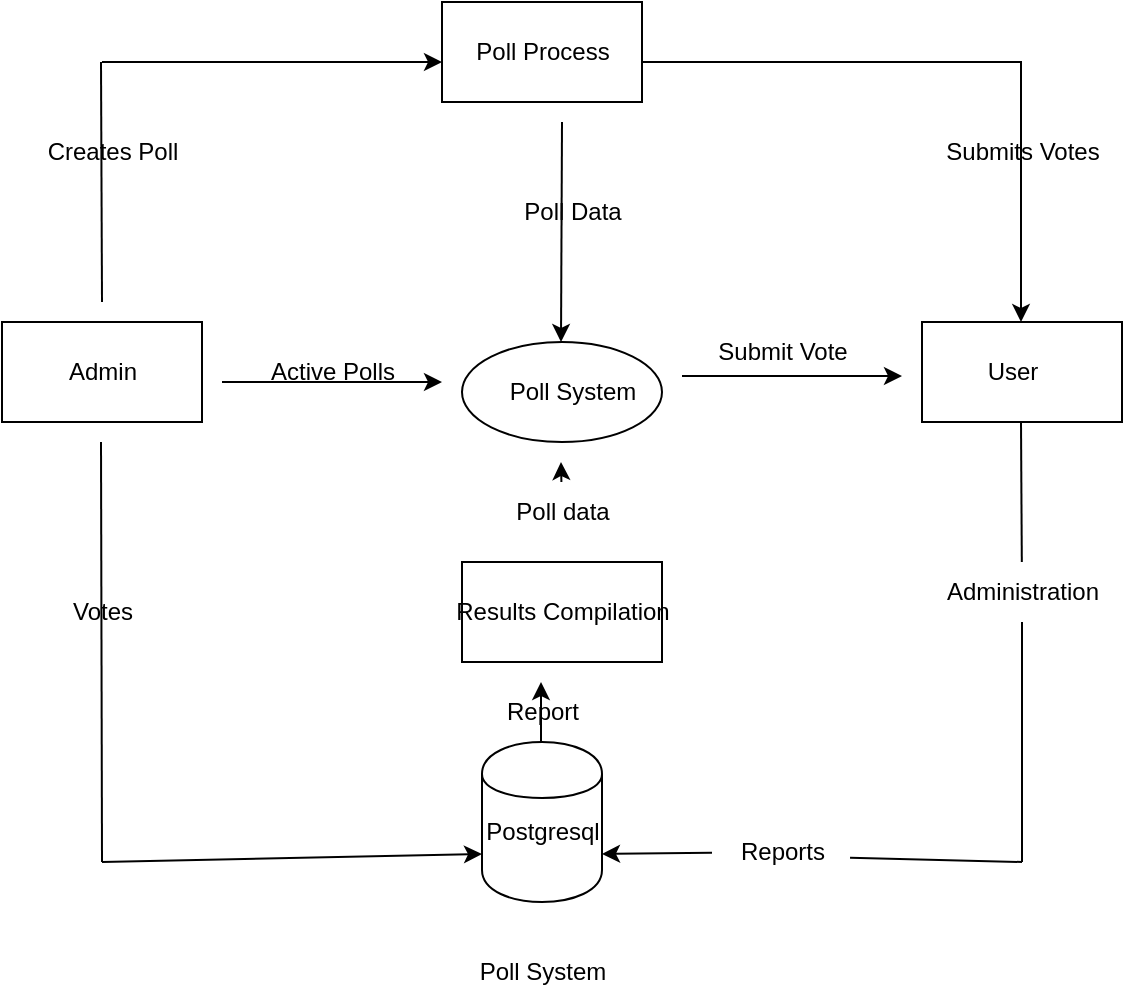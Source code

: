 <mxfile version="28.0.7">
  <diagram name="Page-1" id="Ss47cT_0xuJfCKcmm_wD">
    <mxGraphModel grid="1" page="1" gridSize="10" guides="1" tooltips="1" connect="1" arrows="1" fold="1" pageScale="1" pageWidth="1100" pageHeight="850" math="0" shadow="0">
      <root>
        <mxCell id="0" />
        <mxCell id="1" parent="0" />
        <mxCell id="mL6lnSOaUSPw10iAm6PX-1" value="" style="html=1;dashed=0;whiteSpace=wrap;" vertex="1" parent="1">
          <mxGeometry x="60" y="230" width="100" height="50" as="geometry" />
        </mxCell>
        <mxCell id="mL6lnSOaUSPw10iAm6PX-2" value="" style="endArrow=classic;html=1;rounded=0;" edge="1" parent="1">
          <mxGeometry width="50" height="50" relative="1" as="geometry">
            <mxPoint x="170" y="260" as="sourcePoint" />
            <mxPoint x="280" y="260" as="targetPoint" />
          </mxGeometry>
        </mxCell>
        <mxCell id="mL6lnSOaUSPw10iAm6PX-3" value="" style="shape=ellipse;html=1;dashed=0;whiteSpace=wrap;perimeter=ellipsePerimeter;" vertex="1" parent="1">
          <mxGeometry x="290" y="240" width="100" height="50" as="geometry" />
        </mxCell>
        <mxCell id="mL6lnSOaUSPw10iAm6PX-4" value="" style="html=1;dashed=0;whiteSpace=wrap;" vertex="1" parent="1">
          <mxGeometry x="520" y="230" width="100" height="50" as="geometry" />
        </mxCell>
        <mxCell id="mL6lnSOaUSPw10iAm6PX-6" value="" style="endArrow=classic;html=1;rounded=0;" edge="1" parent="1">
          <mxGeometry width="50" height="50" relative="1" as="geometry">
            <mxPoint x="400" y="257" as="sourcePoint" />
            <mxPoint x="510" y="257" as="targetPoint" />
          </mxGeometry>
        </mxCell>
        <mxCell id="mL6lnSOaUSPw10iAm6PX-10" value="" style="endArrow=classic;html=1;rounded=0;" edge="1" parent="1">
          <mxGeometry width="50" height="50" relative="1" as="geometry">
            <mxPoint x="110" y="100" as="sourcePoint" />
            <mxPoint x="280" y="100" as="targetPoint" />
          </mxGeometry>
        </mxCell>
        <mxCell id="mL6lnSOaUSPw10iAm6PX-13" value="" style="endArrow=none;html=1;rounded=0;" edge="1" parent="1">
          <mxGeometry width="50" height="50" relative="1" as="geometry">
            <mxPoint x="110" y="220" as="sourcePoint" />
            <mxPoint x="109.5" y="100" as="targetPoint" />
          </mxGeometry>
        </mxCell>
        <mxCell id="mL6lnSOaUSPw10iAm6PX-14" value="" style="html=1;dashed=0;whiteSpace=wrap;" vertex="1" parent="1">
          <mxGeometry x="280" y="70" width="100" height="50" as="geometry" />
        </mxCell>
        <mxCell id="mL6lnSOaUSPw10iAm6PX-15" value="" style="endArrow=none;html=1;rounded=0;" edge="1" parent="1">
          <mxGeometry width="50" height="50" relative="1" as="geometry">
            <mxPoint x="380" y="100" as="sourcePoint" />
            <mxPoint x="570" y="100" as="targetPoint" />
          </mxGeometry>
        </mxCell>
        <mxCell id="mL6lnSOaUSPw10iAm6PX-16" value="" style="endArrow=classic;html=1;rounded=0;" edge="1" parent="1">
          <mxGeometry width="50" height="50" relative="1" as="geometry">
            <mxPoint x="569.5" y="100" as="sourcePoint" />
            <mxPoint x="569.5" y="230" as="targetPoint" />
          </mxGeometry>
        </mxCell>
        <mxCell id="mL6lnSOaUSPw10iAm6PX-17" value="" style="endArrow=classic;html=1;rounded=0;" edge="1" parent="1">
          <mxGeometry width="50" height="50" relative="1" as="geometry">
            <mxPoint x="340" y="130" as="sourcePoint" />
            <mxPoint x="339.5" y="240" as="targetPoint" />
          </mxGeometry>
        </mxCell>
        <mxCell id="mL6lnSOaUSPw10iAm6PX-18" value="" style="endArrow=none;html=1;rounded=0;" edge="1" parent="1">
          <mxGeometry width="50" height="50" relative="1" as="geometry">
            <mxPoint x="109.5" y="290" as="sourcePoint" />
            <mxPoint x="110" y="500" as="targetPoint" />
          </mxGeometry>
        </mxCell>
        <mxCell id="mL6lnSOaUSPw10iAm6PX-19" value="" style="endArrow=classic;html=1;rounded=0;entryX=0;entryY=0.7;entryDx=0;entryDy=0;" edge="1" parent="1" target="mL6lnSOaUSPw10iAm6PX-23">
          <mxGeometry width="50" height="50" relative="1" as="geometry">
            <mxPoint x="110" y="500" as="sourcePoint" />
            <mxPoint x="280" y="500" as="targetPoint" />
          </mxGeometry>
        </mxCell>
        <mxCell id="mL6lnSOaUSPw10iAm6PX-20" value="" style="endArrow=none;html=1;rounded=0;" edge="1" parent="1" source="mL6lnSOaUSPw10iAm6PX-43">
          <mxGeometry width="50" height="50" relative="1" as="geometry">
            <mxPoint x="569.5" y="280" as="sourcePoint" />
            <mxPoint x="570" y="500" as="targetPoint" />
          </mxGeometry>
        </mxCell>
        <mxCell id="mL6lnSOaUSPw10iAm6PX-21" value="" style="endArrow=classic;html=1;rounded=0;entryX=1;entryY=0.7;entryDx=0;entryDy=0;" edge="1" parent="1" source="mL6lnSOaUSPw10iAm6PX-45" target="mL6lnSOaUSPw10iAm6PX-23">
          <mxGeometry width="50" height="50" relative="1" as="geometry">
            <mxPoint x="570" y="500" as="sourcePoint" />
            <mxPoint x="400" y="500" as="targetPoint" />
          </mxGeometry>
        </mxCell>
        <mxCell id="mL6lnSOaUSPw10iAm6PX-22" value="" style="html=1;dashed=0;whiteSpace=wrap;" vertex="1" parent="1">
          <mxGeometry x="290" y="350" width="100" height="50" as="geometry" />
        </mxCell>
        <mxCell id="mL6lnSOaUSPw10iAm6PX-23" value="" style="shape=cylinder;whiteSpace=wrap;html=1;boundedLbl=1;backgroundOutline=1;" vertex="1" parent="1">
          <mxGeometry x="300" y="440" width="60" height="80" as="geometry" />
        </mxCell>
        <mxCell id="mL6lnSOaUSPw10iAm6PX-25" value="" style="endArrow=classic;html=1;rounded=0;" edge="1" parent="1">
          <mxGeometry width="50" height="50" relative="1" as="geometry">
            <mxPoint x="329.5" y="440" as="sourcePoint" />
            <mxPoint x="329.5" y="410" as="targetPoint" />
            <Array as="points">
              <mxPoint x="329.5" y="430" />
            </Array>
          </mxGeometry>
        </mxCell>
        <mxCell id="mL6lnSOaUSPw10iAm6PX-26" value="" style="endArrow=classic;html=1;rounded=0;" edge="1" parent="1" source="mL6lnSOaUSPw10iAm6PX-50">
          <mxGeometry width="50" height="50" relative="1" as="geometry">
            <mxPoint x="339.5" y="350" as="sourcePoint" />
            <mxPoint x="339.5" y="300" as="targetPoint" />
          </mxGeometry>
        </mxCell>
        <mxCell id="mL6lnSOaUSPw10iAm6PX-28" value="Admin" style="text;html=1;align=center;verticalAlign=middle;resizable=0;points=[];autosize=1;strokeColor=none;fillColor=none;" vertex="1" parent="1">
          <mxGeometry x="80" y="240" width="60" height="30" as="geometry" />
        </mxCell>
        <mxCell id="mL6lnSOaUSPw10iAm6PX-29" value="User" style="text;html=1;align=center;verticalAlign=middle;resizable=0;points=[];autosize=1;strokeColor=none;fillColor=none;" vertex="1" parent="1">
          <mxGeometry x="540" y="240" width="50" height="30" as="geometry" />
        </mxCell>
        <mxCell id="mL6lnSOaUSPw10iAm6PX-31" value="Poll Process" style="text;html=1;align=center;verticalAlign=middle;resizable=0;points=[];autosize=1;strokeColor=none;fillColor=none;" vertex="1" parent="1">
          <mxGeometry x="285" y="80" width="90" height="30" as="geometry" />
        </mxCell>
        <mxCell id="mL6lnSOaUSPw10iAm6PX-32" value="Poll System" style="text;html=1;align=center;verticalAlign=middle;resizable=0;points=[];autosize=1;strokeColor=none;fillColor=none;" vertex="1" parent="1">
          <mxGeometry x="300" y="250" width="90" height="30" as="geometry" />
        </mxCell>
        <mxCell id="mL6lnSOaUSPw10iAm6PX-33" value="Results Compilation" style="text;html=1;align=center;verticalAlign=middle;resizable=0;points=[];autosize=1;strokeColor=none;fillColor=none;" vertex="1" parent="1">
          <mxGeometry x="275" y="360" width="130" height="30" as="geometry" />
        </mxCell>
        <mxCell id="mL6lnSOaUSPw10iAm6PX-35" value="Postgresql" style="text;html=1;align=center;verticalAlign=middle;resizable=0;points=[];autosize=1;strokeColor=none;fillColor=none;" vertex="1" parent="1">
          <mxGeometry x="290" y="470" width="80" height="30" as="geometry" />
        </mxCell>
        <mxCell id="mL6lnSOaUSPw10iAm6PX-36" value="Poll System" style="text;html=1;align=center;verticalAlign=middle;resizable=0;points=[];autosize=1;strokeColor=none;fillColor=none;" vertex="1" parent="1">
          <mxGeometry x="285" y="540" width="90" height="30" as="geometry" />
        </mxCell>
        <mxCell id="mL6lnSOaUSPw10iAm6PX-37" value="Active Polls" style="text;html=1;align=center;verticalAlign=middle;resizable=0;points=[];autosize=1;strokeColor=none;fillColor=none;" vertex="1" parent="1">
          <mxGeometry x="180" y="240" width="90" height="30" as="geometry" />
        </mxCell>
        <mxCell id="mL6lnSOaUSPw10iAm6PX-38" value="Submit Vote" style="text;html=1;align=center;verticalAlign=middle;resizable=0;points=[];autosize=1;strokeColor=none;fillColor=none;" vertex="1" parent="1">
          <mxGeometry x="405" y="230" width="90" height="30" as="geometry" />
        </mxCell>
        <mxCell id="mL6lnSOaUSPw10iAm6PX-40" value="Creates Poll" style="text;html=1;align=center;verticalAlign=middle;resizable=0;points=[];autosize=1;strokeColor=none;fillColor=none;" vertex="1" parent="1">
          <mxGeometry x="70" y="130" width="90" height="30" as="geometry" />
        </mxCell>
        <mxCell id="mL6lnSOaUSPw10iAm6PX-41" value="Submits Votes" style="text;html=1;align=center;verticalAlign=middle;resizable=0;points=[];autosize=1;strokeColor=none;fillColor=none;" vertex="1" parent="1">
          <mxGeometry x="520" y="130" width="100" height="30" as="geometry" />
        </mxCell>
        <mxCell id="mL6lnSOaUSPw10iAm6PX-42" value="Poll Data" style="text;html=1;align=center;verticalAlign=middle;resizable=0;points=[];autosize=1;strokeColor=none;fillColor=none;" vertex="1" parent="1">
          <mxGeometry x="310" y="160" width="70" height="30" as="geometry" />
        </mxCell>
        <mxCell id="mL6lnSOaUSPw10iAm6PX-44" value="" style="endArrow=none;html=1;rounded=0;" edge="1" parent="1" target="mL6lnSOaUSPw10iAm6PX-43">
          <mxGeometry width="50" height="50" relative="1" as="geometry">
            <mxPoint x="569.5" y="280" as="sourcePoint" />
            <mxPoint x="570" y="500" as="targetPoint" />
          </mxGeometry>
        </mxCell>
        <mxCell id="mL6lnSOaUSPw10iAm6PX-43" value="Administration" style="text;html=1;align=center;verticalAlign=middle;resizable=0;points=[];autosize=1;strokeColor=none;fillColor=none;" vertex="1" parent="1">
          <mxGeometry x="520" y="350" width="100" height="30" as="geometry" />
        </mxCell>
        <mxCell id="mL6lnSOaUSPw10iAm6PX-45" value="Reports" style="text;html=1;align=center;verticalAlign=middle;resizable=0;points=[];autosize=1;strokeColor=none;fillColor=none;" vertex="1" parent="1">
          <mxGeometry x="415" y="480" width="70" height="30" as="geometry" />
        </mxCell>
        <mxCell id="mL6lnSOaUSPw10iAm6PX-47" value="" style="endArrow=none;html=1;rounded=0;entryX=0.986;entryY=0.595;entryDx=0;entryDy=0;entryPerimeter=0;" edge="1" parent="1" target="mL6lnSOaUSPw10iAm6PX-45">
          <mxGeometry width="50" height="50" relative="1" as="geometry">
            <mxPoint x="570" y="500" as="sourcePoint" />
            <mxPoint x="500" y="500" as="targetPoint" />
          </mxGeometry>
        </mxCell>
        <mxCell id="mL6lnSOaUSPw10iAm6PX-49" value="Report" style="text;html=1;align=center;verticalAlign=middle;resizable=0;points=[];autosize=1;strokeColor=none;fillColor=none;" vertex="1" parent="1">
          <mxGeometry x="300" y="410" width="60" height="30" as="geometry" />
        </mxCell>
        <mxCell id="mL6lnSOaUSPw10iAm6PX-50" value="Poll data" style="text;html=1;align=center;verticalAlign=middle;resizable=0;points=[];autosize=1;strokeColor=none;fillColor=none;" vertex="1" parent="1">
          <mxGeometry x="305" y="310" width="70" height="30" as="geometry" />
        </mxCell>
        <mxCell id="mL6lnSOaUSPw10iAm6PX-53" value="Votes" style="text;html=1;align=center;verticalAlign=middle;resizable=0;points=[];autosize=1;strokeColor=none;fillColor=none;" vertex="1" parent="1">
          <mxGeometry x="85" y="360" width="50" height="30" as="geometry" />
        </mxCell>
      </root>
    </mxGraphModel>
  </diagram>
</mxfile>
